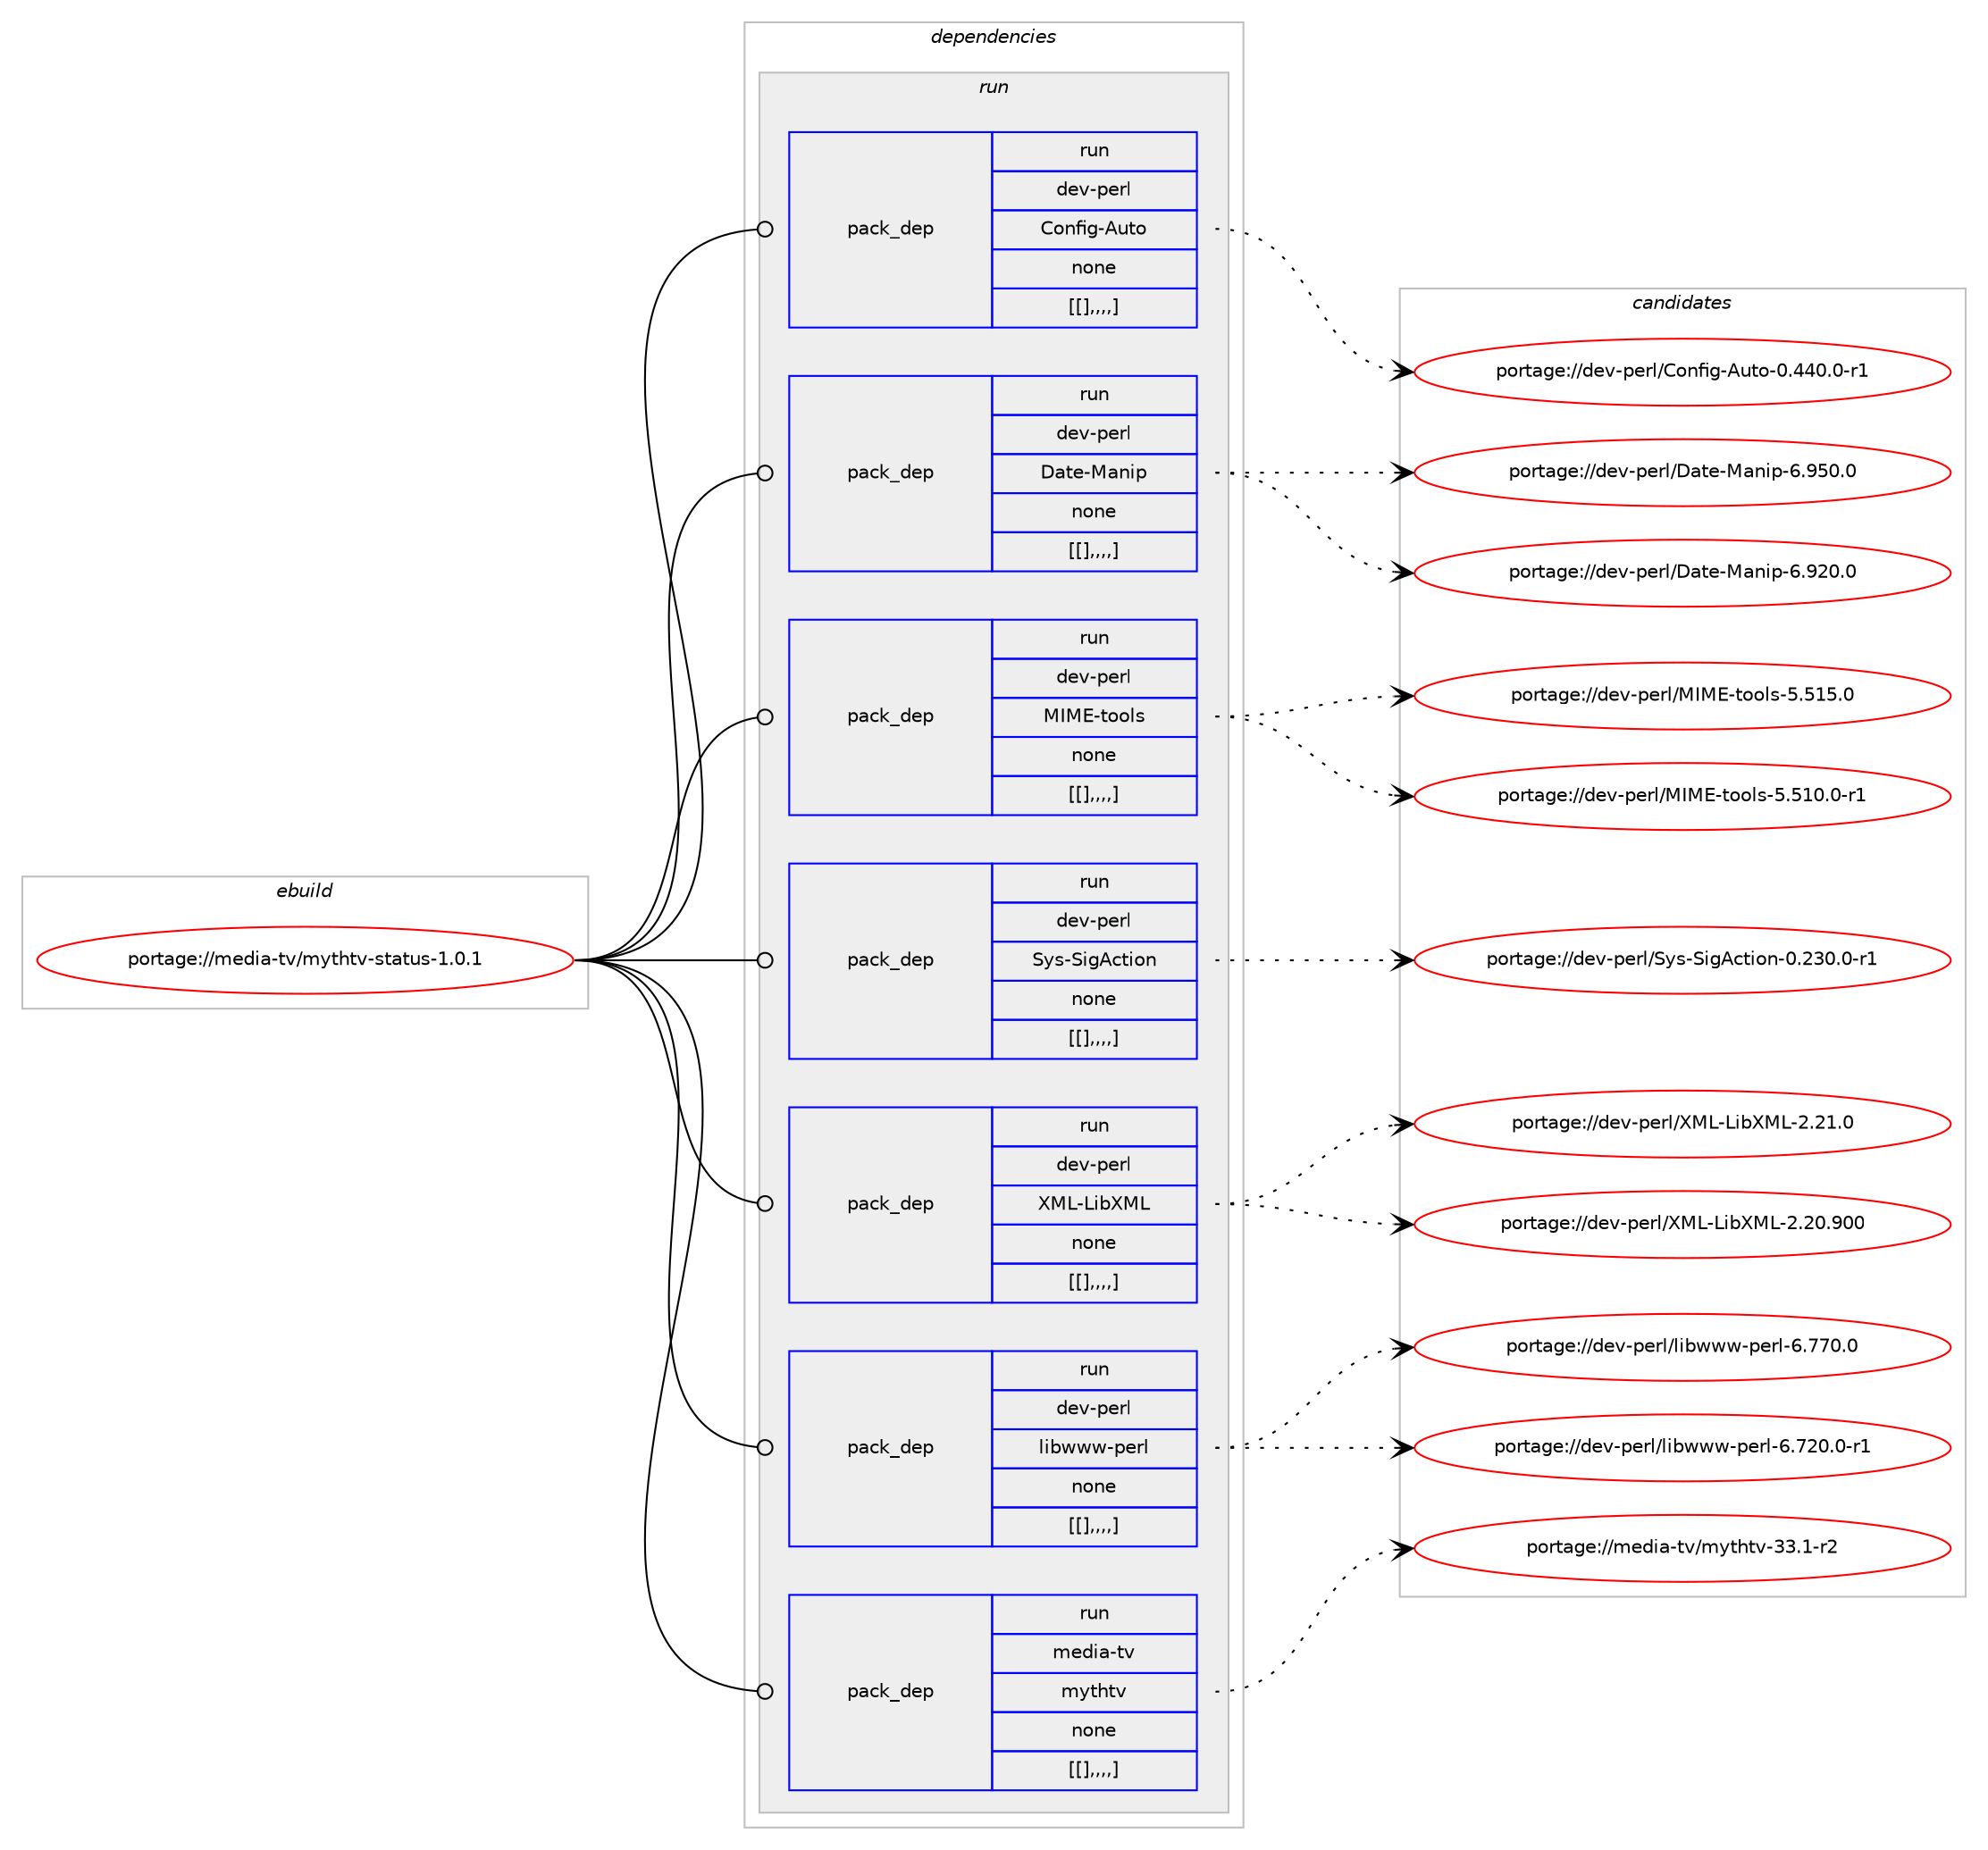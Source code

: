 digraph prolog {

# *************
# Graph options
# *************

newrank=true;
concentrate=true;
compound=true;
graph [rankdir=LR,fontname=Helvetica,fontsize=10,ranksep=1.5];#, ranksep=2.5, nodesep=0.2];
edge  [arrowhead=vee];
node  [fontname=Helvetica,fontsize=10];

# **********
# The ebuild
# **********

subgraph cluster_leftcol {
color=gray;
label=<<i>ebuild</i>>;
id [label="portage://media-tv/mythtv-status-1.0.1", color=red, width=4, href="../media-tv/mythtv-status-1.0.1.svg"];
}

# ****************
# The dependencies
# ****************

subgraph cluster_midcol {
color=gray;
label=<<i>dependencies</i>>;
subgraph cluster_compile {
fillcolor="#eeeeee";
style=filled;
label=<<i>compile</i>>;
}
subgraph cluster_compileandrun {
fillcolor="#eeeeee";
style=filled;
label=<<i>compile and run</i>>;
}
subgraph cluster_run {
fillcolor="#eeeeee";
style=filled;
label=<<i>run</i>>;
subgraph pack252603 {
dependency341743 [label=<<TABLE BORDER="0" CELLBORDER="1" CELLSPACING="0" CELLPADDING="4" WIDTH="220"><TR><TD ROWSPAN="6" CELLPADDING="30">pack_dep</TD></TR><TR><TD WIDTH="110">run</TD></TR><TR><TD>dev-perl</TD></TR><TR><TD>Config-Auto</TD></TR><TR><TD>none</TD></TR><TR><TD>[[],,,,]</TD></TR></TABLE>>, shape=none, color=blue];
}
id:e -> dependency341743:w [weight=20,style="solid",arrowhead="odot"];
subgraph pack252604 {
dependency341744 [label=<<TABLE BORDER="0" CELLBORDER="1" CELLSPACING="0" CELLPADDING="4" WIDTH="220"><TR><TD ROWSPAN="6" CELLPADDING="30">pack_dep</TD></TR><TR><TD WIDTH="110">run</TD></TR><TR><TD>dev-perl</TD></TR><TR><TD>Date-Manip</TD></TR><TR><TD>none</TD></TR><TR><TD>[[],,,,]</TD></TR></TABLE>>, shape=none, color=blue];
}
id:e -> dependency341744:w [weight=20,style="solid",arrowhead="odot"];
subgraph pack252605 {
dependency341745 [label=<<TABLE BORDER="0" CELLBORDER="1" CELLSPACING="0" CELLPADDING="4" WIDTH="220"><TR><TD ROWSPAN="6" CELLPADDING="30">pack_dep</TD></TR><TR><TD WIDTH="110">run</TD></TR><TR><TD>dev-perl</TD></TR><TR><TD>MIME-tools</TD></TR><TR><TD>none</TD></TR><TR><TD>[[],,,,]</TD></TR></TABLE>>, shape=none, color=blue];
}
id:e -> dependency341745:w [weight=20,style="solid",arrowhead="odot"];
subgraph pack252606 {
dependency341746 [label=<<TABLE BORDER="0" CELLBORDER="1" CELLSPACING="0" CELLPADDING="4" WIDTH="220"><TR><TD ROWSPAN="6" CELLPADDING="30">pack_dep</TD></TR><TR><TD WIDTH="110">run</TD></TR><TR><TD>dev-perl</TD></TR><TR><TD>Sys-SigAction</TD></TR><TR><TD>none</TD></TR><TR><TD>[[],,,,]</TD></TR></TABLE>>, shape=none, color=blue];
}
id:e -> dependency341746:w [weight=20,style="solid",arrowhead="odot"];
subgraph pack252607 {
dependency341747 [label=<<TABLE BORDER="0" CELLBORDER="1" CELLSPACING="0" CELLPADDING="4" WIDTH="220"><TR><TD ROWSPAN="6" CELLPADDING="30">pack_dep</TD></TR><TR><TD WIDTH="110">run</TD></TR><TR><TD>dev-perl</TD></TR><TR><TD>XML-LibXML</TD></TR><TR><TD>none</TD></TR><TR><TD>[[],,,,]</TD></TR></TABLE>>, shape=none, color=blue];
}
id:e -> dependency341747:w [weight=20,style="solid",arrowhead="odot"];
subgraph pack252608 {
dependency341748 [label=<<TABLE BORDER="0" CELLBORDER="1" CELLSPACING="0" CELLPADDING="4" WIDTH="220"><TR><TD ROWSPAN="6" CELLPADDING="30">pack_dep</TD></TR><TR><TD WIDTH="110">run</TD></TR><TR><TD>dev-perl</TD></TR><TR><TD>libwww-perl</TD></TR><TR><TD>none</TD></TR><TR><TD>[[],,,,]</TD></TR></TABLE>>, shape=none, color=blue];
}
id:e -> dependency341748:w [weight=20,style="solid",arrowhead="odot"];
subgraph pack252609 {
dependency341749 [label=<<TABLE BORDER="0" CELLBORDER="1" CELLSPACING="0" CELLPADDING="4" WIDTH="220"><TR><TD ROWSPAN="6" CELLPADDING="30">pack_dep</TD></TR><TR><TD WIDTH="110">run</TD></TR><TR><TD>media-tv</TD></TR><TR><TD>mythtv</TD></TR><TR><TD>none</TD></TR><TR><TD>[[],,,,]</TD></TR></TABLE>>, shape=none, color=blue];
}
id:e -> dependency341749:w [weight=20,style="solid",arrowhead="odot"];
}
}

# **************
# The candidates
# **************

subgraph cluster_choices {
rank=same;
color=gray;
label=<<i>candidates</i>>;

subgraph choice252603 {
color=black;
nodesep=1;
choice100101118451121011141084767111110102105103456511711611145484652524846484511449 [label="portage://dev-perl/Config-Auto-0.440.0-r1", color=red, width=4,href="../dev-perl/Config-Auto-0.440.0-r1.svg"];
dependency341743:e -> choice100101118451121011141084767111110102105103456511711611145484652524846484511449:w [style=dotted,weight="100"];
}
subgraph choice252604 {
color=black;
nodesep=1;
choice100101118451121011141084768971161014577971101051124554465753484648 [label="portage://dev-perl/Date-Manip-6.950.0", color=red, width=4,href="../dev-perl/Date-Manip-6.950.0.svg"];
choice100101118451121011141084768971161014577971101051124554465750484648 [label="portage://dev-perl/Date-Manip-6.920.0", color=red, width=4,href="../dev-perl/Date-Manip-6.920.0.svg"];
dependency341744:e -> choice100101118451121011141084768971161014577971101051124554465753484648:w [style=dotted,weight="100"];
dependency341744:e -> choice100101118451121011141084768971161014577971101051124554465750484648:w [style=dotted,weight="100"];
}
subgraph choice252605 {
color=black;
nodesep=1;
choice100101118451121011141084777737769451161111111081154553465349534648 [label="portage://dev-perl/MIME-tools-5.515.0", color=red, width=4,href="../dev-perl/MIME-tools-5.515.0.svg"];
choice1001011184511210111410847777377694511611111110811545534653494846484511449 [label="portage://dev-perl/MIME-tools-5.510.0-r1", color=red, width=4,href="../dev-perl/MIME-tools-5.510.0-r1.svg"];
dependency341745:e -> choice100101118451121011141084777737769451161111111081154553465349534648:w [style=dotted,weight="100"];
dependency341745:e -> choice1001011184511210111410847777377694511611111110811545534653494846484511449:w [style=dotted,weight="100"];
}
subgraph choice252606 {
color=black;
nodesep=1;
choice1001011184511210111410847831211154583105103659911610511111045484650514846484511449 [label="portage://dev-perl/Sys-SigAction-0.230.0-r1", color=red, width=4,href="../dev-perl/Sys-SigAction-0.230.0-r1.svg"];
dependency341746:e -> choice1001011184511210111410847831211154583105103659911610511111045484650514846484511449:w [style=dotted,weight="100"];
}
subgraph choice252607 {
color=black;
nodesep=1;
choice100101118451121011141084788777645761059888777645504650494648 [label="portage://dev-perl/XML-LibXML-2.21.0", color=red, width=4,href="../dev-perl/XML-LibXML-2.21.0.svg"];
choice1001011184511210111410847887776457610598887776455046504846574848 [label="portage://dev-perl/XML-LibXML-2.20.900", color=red, width=4,href="../dev-perl/XML-LibXML-2.20.900.svg"];
dependency341747:e -> choice100101118451121011141084788777645761059888777645504650494648:w [style=dotted,weight="100"];
dependency341747:e -> choice1001011184511210111410847887776457610598887776455046504846574848:w [style=dotted,weight="100"];
}
subgraph choice252608 {
color=black;
nodesep=1;
choice100101118451121011141084710810598119119119451121011141084554465555484648 [label="portage://dev-perl/libwww-perl-6.770.0", color=red, width=4,href="../dev-perl/libwww-perl-6.770.0.svg"];
choice1001011184511210111410847108105981191191194511210111410845544655504846484511449 [label="portage://dev-perl/libwww-perl-6.720.0-r1", color=red, width=4,href="../dev-perl/libwww-perl-6.720.0-r1.svg"];
dependency341748:e -> choice100101118451121011141084710810598119119119451121011141084554465555484648:w [style=dotted,weight="100"];
dependency341748:e -> choice1001011184511210111410847108105981191191194511210111410845544655504846484511449:w [style=dotted,weight="100"];
}
subgraph choice252609 {
color=black;
nodesep=1;
choice10910110010597451161184710912111610411611845515146494511450 [label="portage://media-tv/mythtv-33.1-r2", color=red, width=4,href="../media-tv/mythtv-33.1-r2.svg"];
dependency341749:e -> choice10910110010597451161184710912111610411611845515146494511450:w [style=dotted,weight="100"];
}
}

}
